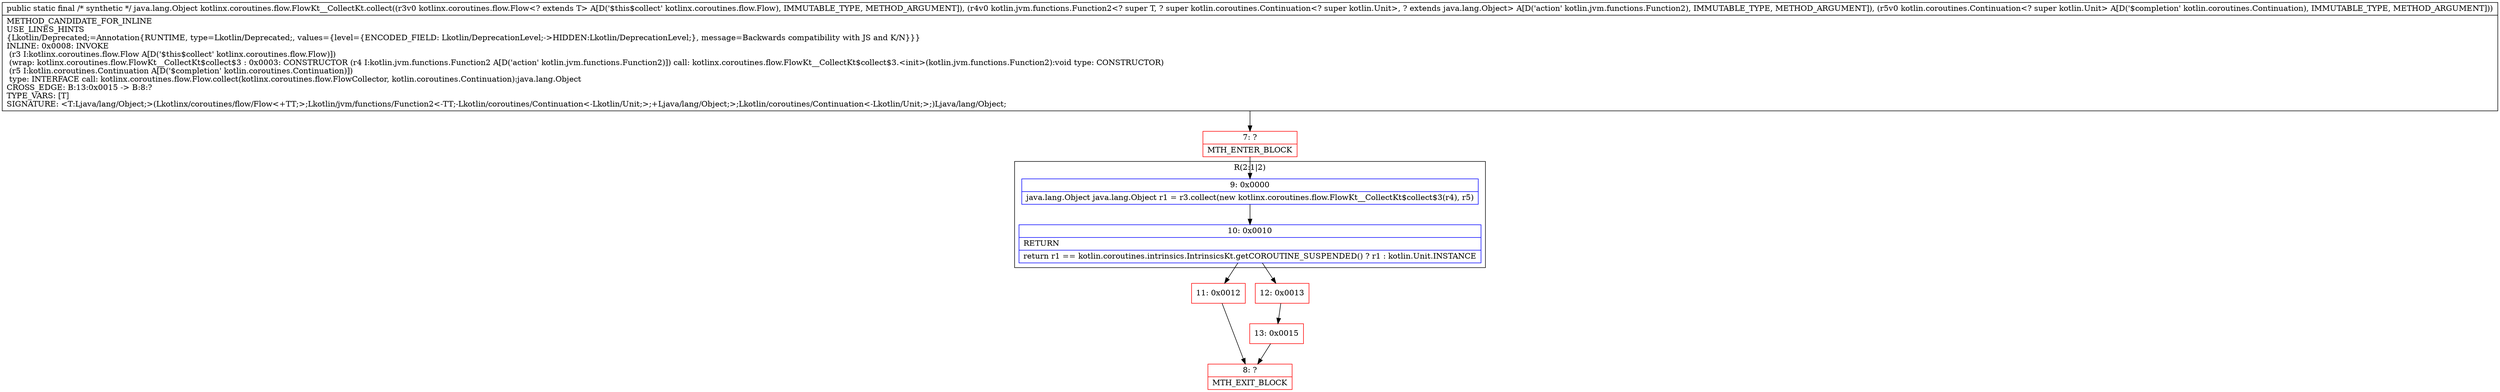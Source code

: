 digraph "CFG forkotlinx.coroutines.flow.FlowKt__CollectKt.collect(Lkotlinx\/coroutines\/flow\/Flow;Lkotlin\/jvm\/functions\/Function2;Lkotlin\/coroutines\/Continuation;)Ljava\/lang\/Object;" {
subgraph cluster_Region_1531885362 {
label = "R(2:1|2)";
node [shape=record,color=blue];
Node_9 [shape=record,label="{9\:\ 0x0000|java.lang.Object java.lang.Object r1 = r3.collect(new kotlinx.coroutines.flow.FlowKt__CollectKt$collect$3(r4), r5)\l}"];
Node_10 [shape=record,label="{10\:\ 0x0010|RETURN\l|return r1 == kotlin.coroutines.intrinsics.IntrinsicsKt.getCOROUTINE_SUSPENDED() ? r1 : kotlin.Unit.INSTANCE\l}"];
}
Node_7 [shape=record,color=red,label="{7\:\ ?|MTH_ENTER_BLOCK\l}"];
Node_11 [shape=record,color=red,label="{11\:\ 0x0012}"];
Node_8 [shape=record,color=red,label="{8\:\ ?|MTH_EXIT_BLOCK\l}"];
Node_12 [shape=record,color=red,label="{12\:\ 0x0013}"];
Node_13 [shape=record,color=red,label="{13\:\ 0x0015}"];
MethodNode[shape=record,label="{public static final \/* synthetic *\/ java.lang.Object kotlinx.coroutines.flow.FlowKt__CollectKt.collect((r3v0 kotlinx.coroutines.flow.Flow\<? extends T\> A[D('$this$collect' kotlinx.coroutines.flow.Flow), IMMUTABLE_TYPE, METHOD_ARGUMENT]), (r4v0 kotlin.jvm.functions.Function2\<? super T, ? super kotlin.coroutines.Continuation\<? super kotlin.Unit\>, ? extends java.lang.Object\> A[D('action' kotlin.jvm.functions.Function2), IMMUTABLE_TYPE, METHOD_ARGUMENT]), (r5v0 kotlin.coroutines.Continuation\<? super kotlin.Unit\> A[D('$completion' kotlin.coroutines.Continuation), IMMUTABLE_TYPE, METHOD_ARGUMENT]))  | METHOD_CANDIDATE_FOR_INLINE\lUSE_LINES_HINTS\l\{Lkotlin\/Deprecated;=Annotation\{RUNTIME, type=Lkotlin\/Deprecated;, values=\{level=\{ENCODED_FIELD: Lkotlin\/DeprecationLevel;\-\>HIDDEN:Lkotlin\/DeprecationLevel;\}, message=Backwards compatibility with JS and K\/N\}\}\}\lINLINE: 0x0008: INVOKE  \l  (r3 I:kotlinx.coroutines.flow.Flow A[D('$this$collect' kotlinx.coroutines.flow.Flow)])\l  (wrap: kotlinx.coroutines.flow.FlowKt__CollectKt$collect$3 : 0x0003: CONSTRUCTOR  (r4 I:kotlin.jvm.functions.Function2 A[D('action' kotlin.jvm.functions.Function2)]) call: kotlinx.coroutines.flow.FlowKt__CollectKt$collect$3.\<init\>(kotlin.jvm.functions.Function2):void type: CONSTRUCTOR)\l  (r5 I:kotlin.coroutines.Continuation A[D('$completion' kotlin.coroutines.Continuation)])\l type: INTERFACE call: kotlinx.coroutines.flow.Flow.collect(kotlinx.coroutines.flow.FlowCollector, kotlin.coroutines.Continuation):java.lang.Object\lCROSS_EDGE: B:13:0x0015 \-\> B:8:?\lTYPE_VARS: [T]\lSIGNATURE: \<T:Ljava\/lang\/Object;\>(Lkotlinx\/coroutines\/flow\/Flow\<+TT;\>;Lkotlin\/jvm\/functions\/Function2\<\-TT;\-Lkotlin\/coroutines\/Continuation\<\-Lkotlin\/Unit;\>;+Ljava\/lang\/Object;\>;Lkotlin\/coroutines\/Continuation\<\-Lkotlin\/Unit;\>;)Ljava\/lang\/Object;\l}"];
MethodNode -> Node_7;Node_9 -> Node_10;
Node_10 -> Node_11;
Node_10 -> Node_12;
Node_7 -> Node_9;
Node_11 -> Node_8;
Node_12 -> Node_13;
Node_13 -> Node_8;
}

